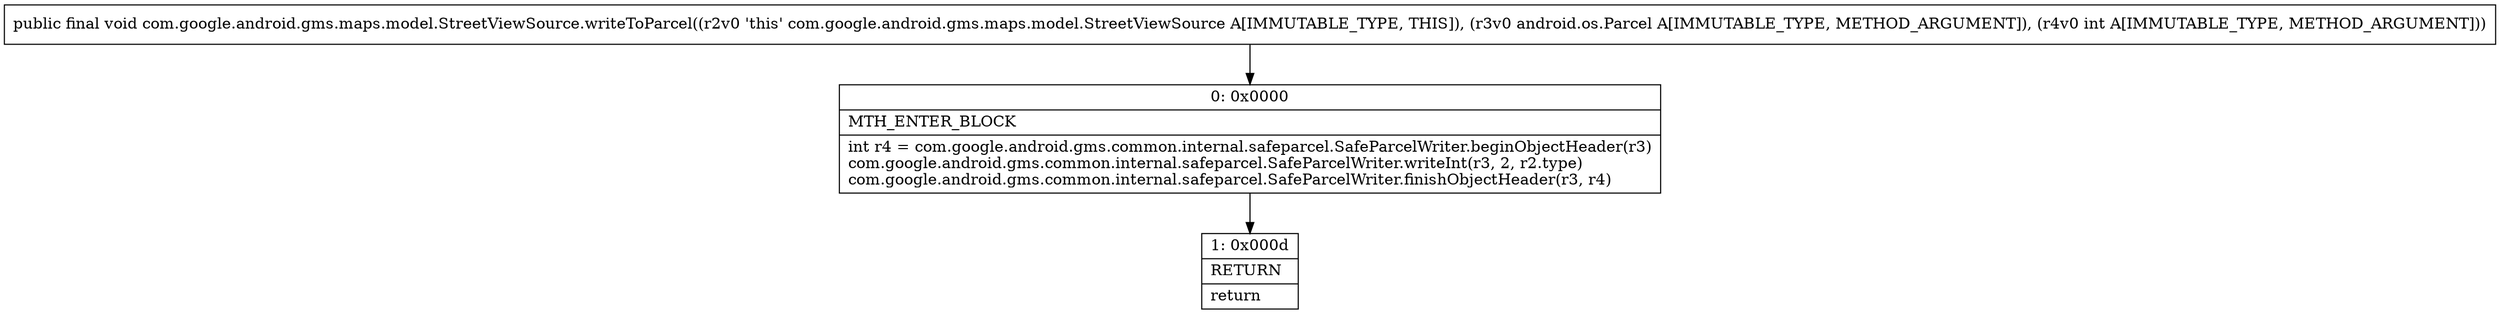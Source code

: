 digraph "CFG forcom.google.android.gms.maps.model.StreetViewSource.writeToParcel(Landroid\/os\/Parcel;I)V" {
Node_0 [shape=record,label="{0\:\ 0x0000|MTH_ENTER_BLOCK\l|int r4 = com.google.android.gms.common.internal.safeparcel.SafeParcelWriter.beginObjectHeader(r3)\lcom.google.android.gms.common.internal.safeparcel.SafeParcelWriter.writeInt(r3, 2, r2.type)\lcom.google.android.gms.common.internal.safeparcel.SafeParcelWriter.finishObjectHeader(r3, r4)\l}"];
Node_1 [shape=record,label="{1\:\ 0x000d|RETURN\l|return\l}"];
MethodNode[shape=record,label="{public final void com.google.android.gms.maps.model.StreetViewSource.writeToParcel((r2v0 'this' com.google.android.gms.maps.model.StreetViewSource A[IMMUTABLE_TYPE, THIS]), (r3v0 android.os.Parcel A[IMMUTABLE_TYPE, METHOD_ARGUMENT]), (r4v0 int A[IMMUTABLE_TYPE, METHOD_ARGUMENT])) }"];
MethodNode -> Node_0;
Node_0 -> Node_1;
}

